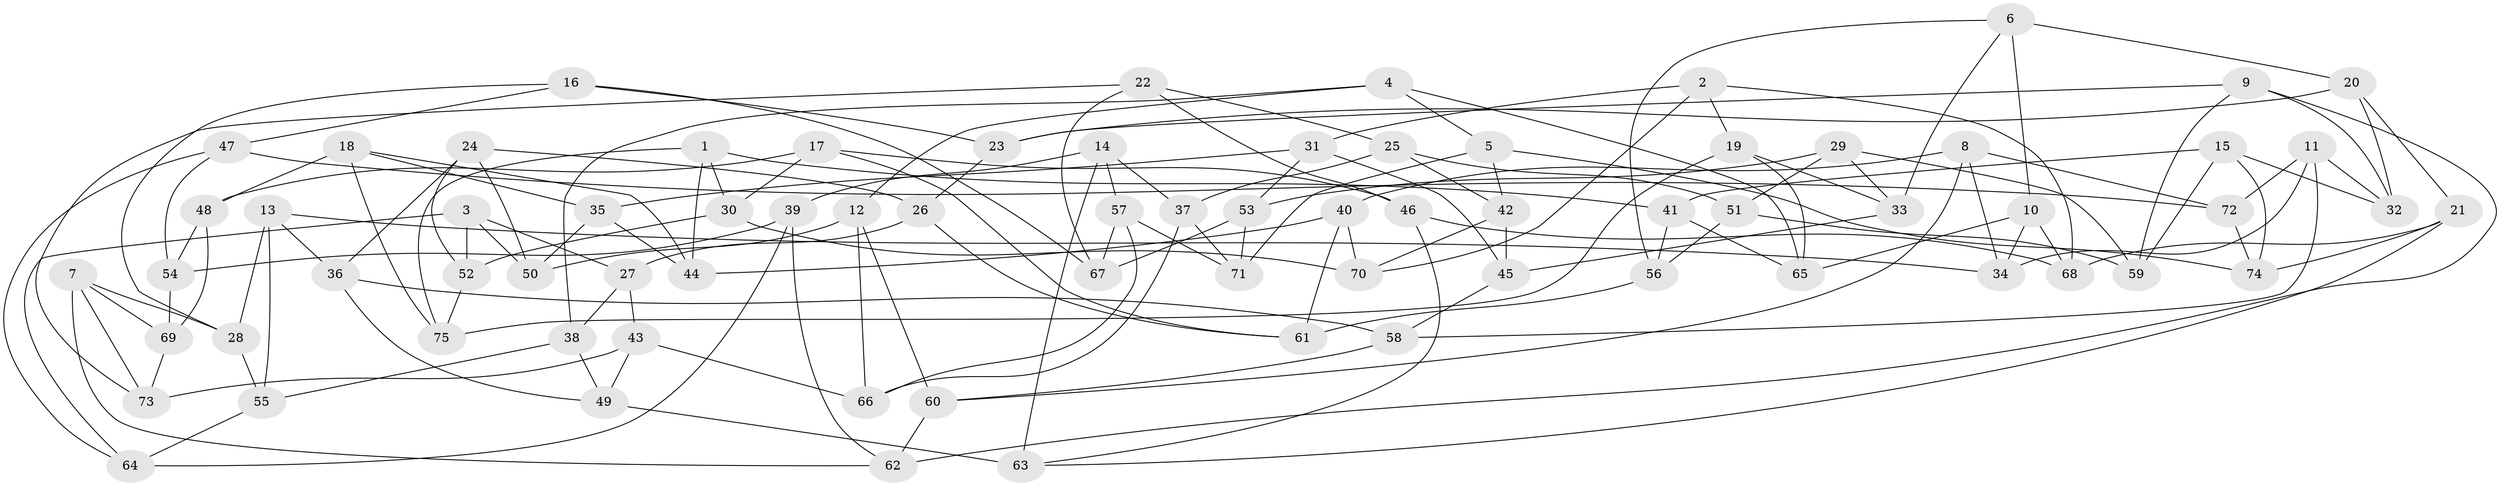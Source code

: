 // coarse degree distribution, {6: 0.5581395348837209, 4: 0.2558139534883721, 5: 0.16279069767441862, 3: 0.023255813953488372}
// Generated by graph-tools (version 1.1) at 2025/24/03/03/25 07:24:30]
// undirected, 75 vertices, 150 edges
graph export_dot {
graph [start="1"]
  node [color=gray90,style=filled];
  1;
  2;
  3;
  4;
  5;
  6;
  7;
  8;
  9;
  10;
  11;
  12;
  13;
  14;
  15;
  16;
  17;
  18;
  19;
  20;
  21;
  22;
  23;
  24;
  25;
  26;
  27;
  28;
  29;
  30;
  31;
  32;
  33;
  34;
  35;
  36;
  37;
  38;
  39;
  40;
  41;
  42;
  43;
  44;
  45;
  46;
  47;
  48;
  49;
  50;
  51;
  52;
  53;
  54;
  55;
  56;
  57;
  58;
  59;
  60;
  61;
  62;
  63;
  64;
  65;
  66;
  67;
  68;
  69;
  70;
  71;
  72;
  73;
  74;
  75;
  1 -- 75;
  1 -- 41;
  1 -- 30;
  1 -- 44;
  2 -- 70;
  2 -- 19;
  2 -- 68;
  2 -- 31;
  3 -- 27;
  3 -- 50;
  3 -- 64;
  3 -- 52;
  4 -- 65;
  4 -- 12;
  4 -- 5;
  4 -- 38;
  5 -- 71;
  5 -- 74;
  5 -- 42;
  6 -- 33;
  6 -- 10;
  6 -- 20;
  6 -- 56;
  7 -- 69;
  7 -- 73;
  7 -- 28;
  7 -- 62;
  8 -- 72;
  8 -- 60;
  8 -- 34;
  8 -- 40;
  9 -- 23;
  9 -- 62;
  9 -- 32;
  9 -- 59;
  10 -- 68;
  10 -- 34;
  10 -- 65;
  11 -- 34;
  11 -- 72;
  11 -- 32;
  11 -- 58;
  12 -- 66;
  12 -- 50;
  12 -- 60;
  13 -- 36;
  13 -- 34;
  13 -- 55;
  13 -- 28;
  14 -- 63;
  14 -- 39;
  14 -- 57;
  14 -- 37;
  15 -- 59;
  15 -- 74;
  15 -- 32;
  15 -- 41;
  16 -- 67;
  16 -- 23;
  16 -- 47;
  16 -- 28;
  17 -- 46;
  17 -- 48;
  17 -- 61;
  17 -- 30;
  18 -- 48;
  18 -- 75;
  18 -- 35;
  18 -- 44;
  19 -- 33;
  19 -- 75;
  19 -- 65;
  20 -- 21;
  20 -- 23;
  20 -- 32;
  21 -- 68;
  21 -- 63;
  21 -- 74;
  22 -- 25;
  22 -- 73;
  22 -- 46;
  22 -- 67;
  23 -- 26;
  24 -- 26;
  24 -- 50;
  24 -- 52;
  24 -- 36;
  25 -- 51;
  25 -- 42;
  25 -- 37;
  26 -- 27;
  26 -- 61;
  27 -- 43;
  27 -- 38;
  28 -- 55;
  29 -- 53;
  29 -- 51;
  29 -- 33;
  29 -- 59;
  30 -- 70;
  30 -- 52;
  31 -- 53;
  31 -- 45;
  31 -- 35;
  33 -- 45;
  35 -- 44;
  35 -- 50;
  36 -- 49;
  36 -- 58;
  37 -- 71;
  37 -- 66;
  38 -- 55;
  38 -- 49;
  39 -- 62;
  39 -- 64;
  39 -- 54;
  40 -- 44;
  40 -- 61;
  40 -- 70;
  41 -- 65;
  41 -- 56;
  42 -- 70;
  42 -- 45;
  43 -- 49;
  43 -- 73;
  43 -- 66;
  45 -- 58;
  46 -- 63;
  46 -- 68;
  47 -- 54;
  47 -- 72;
  47 -- 64;
  48 -- 54;
  48 -- 69;
  49 -- 63;
  51 -- 56;
  51 -- 59;
  52 -- 75;
  53 -- 71;
  53 -- 67;
  54 -- 69;
  55 -- 64;
  56 -- 61;
  57 -- 71;
  57 -- 66;
  57 -- 67;
  58 -- 60;
  60 -- 62;
  69 -- 73;
  72 -- 74;
}
